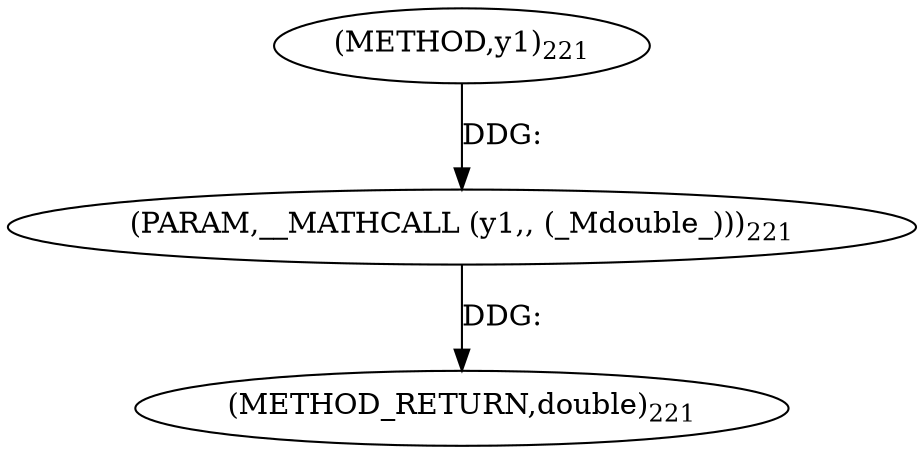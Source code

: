 digraph "y1" {  
"6356" [label = <(METHOD,y1)<SUB>221</SUB>> ]
"6358" [label = <(METHOD_RETURN,double)<SUB>221</SUB>> ]
"6357" [label = <(PARAM,__MATHCALL (y1,, (_Mdouble_)))<SUB>221</SUB>> ]
  "6357" -> "6358"  [ label = "DDG: "] 
  "6356" -> "6357"  [ label = "DDG: "] 
}
